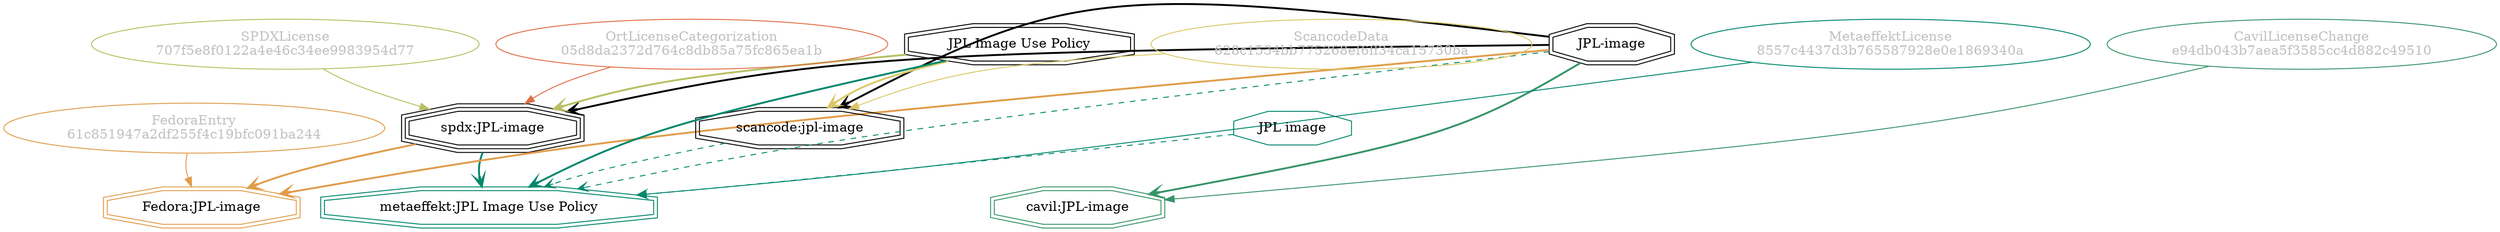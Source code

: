 strict digraph {
    node [shape=box];
    graph [splines=curved];
    2372 [label="SPDXLicense\n707f5e8f0122a4e46c34ee9983954d77"
         ,fontcolor=gray
         ,color="#b8bf62"
         ,fillcolor="beige;1"
         ,shape=ellipse];
    2373 [label="spdx:JPL-image"
         ,shape=tripleoctagon];
    2374 [label="JPL-image"
         ,shape=doubleoctagon];
    2375 [label="JPL Image Use Policy"
         ,shape=doubleoctagon];
    6826 [label="FedoraEntry\n61c851947a2df255f4c19bfc091ba244"
         ,fontcolor=gray
         ,color="#e09d4b"
         ,fillcolor="beige;1"
         ,shape=ellipse];
    6827 [label="Fedora:JPL-image"
         ,color="#e09d4b"
         ,shape=doubleoctagon];
    17951 [label="ScancodeData\n628c1534bb775268ef6ff34ca15730ba"
          ,fontcolor=gray
          ,color="#dac767"
          ,fillcolor="beige;1"
          ,shape=ellipse];
    17952 [label="scancode:jpl-image"
          ,shape=doubleoctagon];
    28772 [label="OrtLicenseCategorization\n05d8da2372d764c8db85a75fc865ea1b"
          ,fontcolor=gray
          ,color="#e06f45"
          ,fillcolor="beige;1"
          ,shape=ellipse];
    37016 [label="CavilLicenseChange\ne94db043b7aea5f3585cc4d882c49510"
          ,fontcolor=gray
          ,color="#379469"
          ,fillcolor="beige;1"
          ,shape=ellipse];
    37017 [label="cavil:JPL-image"
          ,color="#379469"
          ,shape=doubleoctagon];
    43950 [label="MetaeffektLicense\n8557c4437d3b765587928e0e1869340a"
          ,fontcolor=gray
          ,color="#00876c"
          ,fillcolor="beige;1"
          ,shape=ellipse];
    43951 [label="metaeffekt:JPL Image Use Policy"
          ,color="#00876c"
          ,shape=doubleoctagon];
    43952 [label="JPL image"
          ,color="#00876c"
          ,shape=octagon];
    2372 -> 2373 [weight=0.5
                 ,color="#b8bf62"];
    2373 -> 6827 [style=bold
                 ,arrowhead=vee
                 ,weight=0.7
                 ,color="#e09d4b"];
    2373 -> 43951 [style=bold
                  ,arrowhead=vee
                  ,weight=0.7
                  ,color="#00876c"];
    2374 -> 2373 [style=bold
                 ,arrowhead=vee
                 ,weight=0.7];
    2374 -> 6827 [style=bold
                 ,arrowhead=vee
                 ,weight=0.7
                 ,color="#e09d4b"];
    2374 -> 17952 [style=bold
                  ,arrowhead=vee
                  ,weight=0.7];
    2374 -> 37017 [style=bold
                  ,arrowhead=vee
                  ,weight=0.7
                  ,color="#379469"];
    2374 -> 37017 [style=bold
                  ,arrowhead=vee
                  ,weight=0.7
                  ,color="#379469"];
    2374 -> 43951 [style=dashed
                  ,arrowhead=vee
                  ,weight=0.5
                  ,color="#00876c"];
    2375 -> 2373 [style=bold
                 ,arrowhead=vee
                 ,weight=0.7
                 ,color="#b8bf62"];
    2375 -> 17952 [style=bold
                  ,arrowhead=vee
                  ,weight=0.7
                  ,color="#dac767"];
    2375 -> 43951 [style=bold
                  ,arrowhead=vee
                  ,weight=0.7
                  ,color="#00876c"];
    2375 -> 43951 [style=bold
                  ,arrowhead=vee
                  ,weight=0.7
                  ,color="#00876c"];
    6826 -> 6827 [weight=0.5
                 ,color="#e09d4b"];
    17951 -> 17952 [weight=0.5
                   ,color="#dac767"];
    17952 -> 43951 [style=dashed
                   ,arrowhead=vee
                   ,weight=0.5
                   ,color="#00876c"];
    28772 -> 2373 [weight=0.5
                  ,color="#e06f45"];
    37016 -> 37017 [weight=0.5
                   ,color="#379469"];
    43950 -> 43951 [weight=0.5
                   ,color="#00876c"];
    43952 -> 43951 [style=dashed
                   ,arrowhead=vee
                   ,weight=0.5
                   ,color="#00876c"];
}
